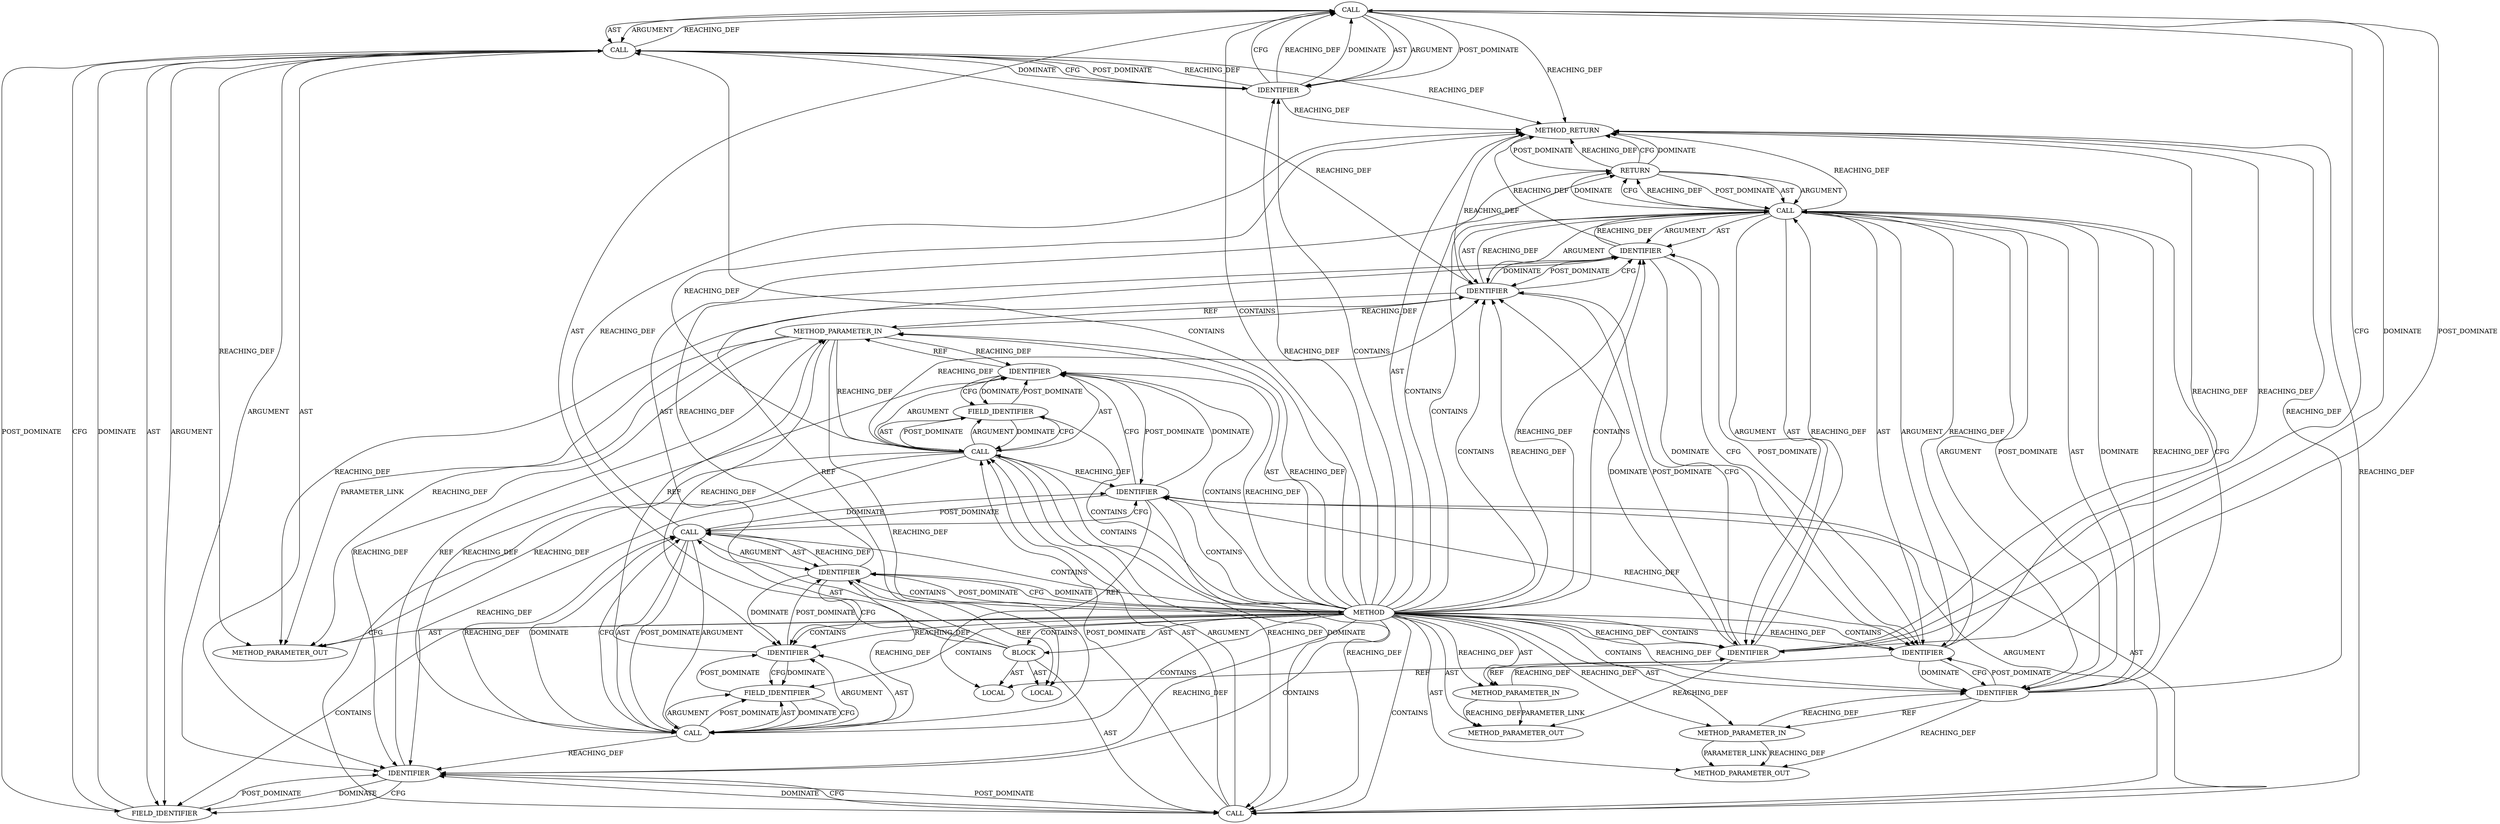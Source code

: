 digraph {
  6376 [label=CALL ORDER=5 ARGUMENT_INDEX=-1 CODE="ctx->partially_sent_record = NULL" COLUMN_NUMBER=2 METHOD_FULL_NAME="<operator>.assignment" LINE_NUMBER=282 TYPE_FULL_NAME="<empty>" DISPATCH_TYPE="STATIC_DISPATCH" SIGNATURE="" NAME="<operator>.assignment"]
  6385 [label=IDENTIFIER ORDER=3 ARGUMENT_INDEX=3 CODE="sg" COLUMN_NUMBER=30 LINE_NUMBER=283 TYPE_FULL_NAME="scatterlist*" NAME="sg"]
  6382 [label=CALL ORDER=1 ARGUMENT_INDEX=-1 CODE="tls_push_sg(sk, ctx, sg, offset, flags)" COLUMN_NUMBER=9 METHOD_FULL_NAME="tls_push_sg" LINE_NUMBER=283 TYPE_FULL_NAME="<empty>" DISPATCH_TYPE="STATIC_DISPATCH" SIGNATURE="" NAME="tls_push_sg"]
  6366 [label=CALL ORDER=3 ARGUMENT_INDEX=-1 CODE="sg = ctx->partially_sent_record" COLUMN_NUMBER=2 METHOD_FULL_NAME="<operator>.assignment" LINE_NUMBER=279 TYPE_FULL_NAME="<empty>" DISPATCH_TYPE="STATIC_DISPATCH" SIGNATURE="" NAME="<operator>.assignment"]
  21450 [label=METHOD_PARAMETER_OUT ORDER=2 CODE="struct tls_context *ctx" IS_VARIADIC=false COLUMN_NUMBER=46 LINE_NUMBER=273 TYPE_FULL_NAME="tls_context*" EVALUATION_STRATEGY="BY_VALUE" INDEX=2 NAME="ctx"]
  6379 [label=FIELD_IDENTIFIER ORDER=2 ARGUMENT_INDEX=2 CODE="partially_sent_record" COLUMN_NUMBER=2 LINE_NUMBER=282 CANONICAL_NAME="partially_sent_record"]
  6377 [label=CALL ORDER=1 ARGUMENT_INDEX=1 CODE="ctx->partially_sent_record" COLUMN_NUMBER=2 METHOD_FULL_NAME="<operator>.indirectFieldAccess" LINE_NUMBER=282 TYPE_FULL_NAME="<empty>" DISPATCH_TYPE="STATIC_DISPATCH" SIGNATURE="" NAME="<operator>.indirectFieldAccess"]
  6384 [label=IDENTIFIER ORDER=2 ARGUMENT_INDEX=2 CODE="ctx" COLUMN_NUMBER=25 LINE_NUMBER=283 TYPE_FULL_NAME="tls_context*" NAME="ctx"]
  6378 [label=IDENTIFIER ORDER=1 ARGUMENT_INDEX=1 CODE="ctx" COLUMN_NUMBER=2 LINE_NUMBER=282 TYPE_FULL_NAME="tls_context*" NAME="ctx"]
  6359 [label=METHOD COLUMN_NUMBER=1 LINE_NUMBER=273 COLUMN_NUMBER_END=1 IS_EXTERNAL=false SIGNATURE="int tls_push_partial_record (sock*,tls_context*,int)" NAME="tls_push_partial_record" AST_PARENT_TYPE="TYPE_DECL" AST_PARENT_FULL_NAME="tls_main.c:<global>" ORDER=98 CODE="int tls_push_partial_record(struct sock *sk, struct tls_context *ctx,
			    int flags)
{
	struct scatterlist *sg;
	u16 offset;

	sg = ctx->partially_sent_record;
	offset = ctx->partially_sent_offset;

	ctx->partially_sent_record = NULL;
	return tls_push_sg(sk, ctx, sg, offset, flags);
}" FULL_NAME="tls_push_partial_record" LINE_NUMBER_END=284 FILENAME="tls_main.c"]
  6375 [label=FIELD_IDENTIFIER ORDER=2 ARGUMENT_INDEX=2 CODE="partially_sent_offset" COLUMN_NUMBER=11 LINE_NUMBER=280 CANONICAL_NAME="partially_sent_offset"]
  6361 [label=METHOD_PARAMETER_IN ORDER=2 CODE="struct tls_context *ctx" IS_VARIADIC=false COLUMN_NUMBER=46 LINE_NUMBER=273 TYPE_FULL_NAME="tls_context*" EVALUATION_STRATEGY="BY_VALUE" INDEX=2 NAME="ctx"]
  6363 [label=BLOCK ORDER=4 ARGUMENT_INDEX=-1 CODE="{
	struct scatterlist *sg;
	u16 offset;

	sg = ctx->partially_sent_record;
	offset = ctx->partially_sent_offset;

	ctx->partially_sent_record = NULL;
	return tls_push_sg(sk, ctx, sg, offset, flags);
}" COLUMN_NUMBER=1 LINE_NUMBER=275 TYPE_FULL_NAME="void"]
  6360 [label=METHOD_PARAMETER_IN ORDER=1 CODE="struct sock *sk" IS_VARIADIC=false COLUMN_NUMBER=29 LINE_NUMBER=273 TYPE_FULL_NAME="sock*" EVALUATION_STRATEGY="BY_VALUE" INDEX=1 NAME="sk"]
  6381 [label=RETURN ORDER=6 ARGUMENT_INDEX=-1 CODE="return tls_push_sg(sk, ctx, sg, offset, flags);" COLUMN_NUMBER=2 LINE_NUMBER=283]
  6387 [label=IDENTIFIER ORDER=5 ARGUMENT_INDEX=5 CODE="flags" COLUMN_NUMBER=42 LINE_NUMBER=283 TYPE_FULL_NAME="int" NAME="flags"]
  6364 [label=LOCAL ORDER=1 CODE="struct scatterlist* sg" COLUMN_NUMBER=21 LINE_NUMBER=276 TYPE_FULL_NAME="scatterlist*" NAME="sg"]
  6370 [label=FIELD_IDENTIFIER ORDER=2 ARGUMENT_INDEX=2 CODE="partially_sent_record" COLUMN_NUMBER=7 LINE_NUMBER=279 CANONICAL_NAME="partially_sent_record"]
  6365 [label=LOCAL ORDER=2 CODE="u16 offset" COLUMN_NUMBER=6 LINE_NUMBER=277 TYPE_FULL_NAME="u16" NAME="offset"]
  21449 [label=METHOD_PARAMETER_OUT ORDER=1 CODE="struct sock *sk" IS_VARIADIC=false COLUMN_NUMBER=29 LINE_NUMBER=273 TYPE_FULL_NAME="sock*" EVALUATION_STRATEGY="BY_VALUE" INDEX=1 NAME="sk"]
  6367 [label=IDENTIFIER ORDER=1 ARGUMENT_INDEX=1 CODE="sg" COLUMN_NUMBER=2 LINE_NUMBER=279 TYPE_FULL_NAME="scatterlist*" NAME="sg"]
  6388 [label=METHOD_RETURN ORDER=5 CODE="RET" COLUMN_NUMBER=1 LINE_NUMBER=273 TYPE_FULL_NAME="int" EVALUATION_STRATEGY="BY_VALUE"]
  6369 [label=IDENTIFIER ORDER=1 ARGUMENT_INDEX=1 CODE="ctx" COLUMN_NUMBER=7 LINE_NUMBER=279 TYPE_FULL_NAME="tls_context*" NAME="ctx"]
  6380 [label=IDENTIFIER ORDER=2 ARGUMENT_INDEX=2 CODE="NULL" COLUMN_NUMBER=31 LINE_NUMBER=282 TYPE_FULL_NAME="ANY" NAME="NULL"]
  6362 [label=METHOD_PARAMETER_IN ORDER=3 CODE="int flags" IS_VARIADIC=false COLUMN_NUMBER=8 LINE_NUMBER=274 TYPE_FULL_NAME="int" EVALUATION_STRATEGY="BY_VALUE" INDEX=3 NAME="flags"]
  6383 [label=IDENTIFIER ORDER=1 ARGUMENT_INDEX=1 CODE="sk" COLUMN_NUMBER=21 LINE_NUMBER=283 TYPE_FULL_NAME="sock*" NAME="sk"]
  6386 [label=IDENTIFIER ORDER=4 ARGUMENT_INDEX=4 CODE="offset" COLUMN_NUMBER=34 LINE_NUMBER=283 TYPE_FULL_NAME="u16" NAME="offset"]
  6368 [label=CALL ORDER=2 ARGUMENT_INDEX=2 CODE="ctx->partially_sent_record" COLUMN_NUMBER=7 METHOD_FULL_NAME="<operator>.indirectFieldAccess" LINE_NUMBER=279 TYPE_FULL_NAME="<empty>" DISPATCH_TYPE="STATIC_DISPATCH" SIGNATURE="" NAME="<operator>.indirectFieldAccess"]
  6371 [label=CALL ORDER=4 ARGUMENT_INDEX=-1 CODE="offset = ctx->partially_sent_offset" COLUMN_NUMBER=2 METHOD_FULL_NAME="<operator>.assignment" LINE_NUMBER=280 TYPE_FULL_NAME="<empty>" DISPATCH_TYPE="STATIC_DISPATCH" SIGNATURE="" NAME="<operator>.assignment"]
  6373 [label=CALL ORDER=2 ARGUMENT_INDEX=2 CODE="ctx->partially_sent_offset" COLUMN_NUMBER=11 METHOD_FULL_NAME="<operator>.indirectFieldAccess" LINE_NUMBER=280 TYPE_FULL_NAME="<empty>" DISPATCH_TYPE="STATIC_DISPATCH" SIGNATURE="" NAME="<operator>.indirectFieldAccess"]
  6372 [label=IDENTIFIER ORDER=1 ARGUMENT_INDEX=1 CODE="offset" COLUMN_NUMBER=2 LINE_NUMBER=280 TYPE_FULL_NAME="u16" NAME="offset"]
  21451 [label=METHOD_PARAMETER_OUT ORDER=3 CODE="int flags" IS_VARIADIC=false COLUMN_NUMBER=8 LINE_NUMBER=274 TYPE_FULL_NAME="int" EVALUATION_STRATEGY="BY_VALUE" INDEX=3 NAME="flags"]
  6374 [label=IDENTIFIER ORDER=1 ARGUMENT_INDEX=1 CODE="ctx" COLUMN_NUMBER=11 LINE_NUMBER=280 TYPE_FULL_NAME="tls_context*" NAME="ctx"]
  6359 -> 6384 [label=CONTAINS ]
  6370 -> 6369 [label=POST_DOMINATE ]
  6377 -> 6379 [label=AST ]
  6359 -> 6381 [label=CONTAINS ]
  6359 -> 6373 [label=CONTAINS ]
  6376 -> 6383 [label=CFG ]
  6371 -> 6373 [label=AST ]
  6359 -> 6378 [label=REACHING_DEF VARIABLE=""]
  6382 -> 6384 [label=ARGUMENT ]
  6371 -> 6372 [label=ARGUMENT ]
  6359 -> 6374 [label=REACHING_DEF VARIABLE=""]
  6371 -> 6373 [label=POST_DOMINATE ]
  6374 -> 6375 [label=DOMINATE ]
  6385 -> 6386 [label=DOMINATE ]
  6382 -> 6383 [label=ARGUMENT ]
  6369 -> 6370 [label=CFG ]
  6363 -> 6364 [label=AST ]
  6381 -> 6382 [label=POST_DOMINATE ]
  6361 -> 6378 [label=REACHING_DEF VARIABLE="ctx"]
  6372 -> 6366 [label=POST_DOMINATE ]
  6366 -> 6372 [label=CFG ]
  6368 -> 6367 [label=REACHING_DEF VARIABLE="ctx->partially_sent_record"]
  6359 -> 6378 [label=CONTAINS ]
  6382 -> 6388 [label=REACHING_DEF VARIABLE="tls_push_sg(sk, ctx, sg, offset, flags)"]
  6362 -> 21451 [label=REACHING_DEF VARIABLE="flags"]
  6384 -> 6361 [label=REF ]
  6367 -> 6359 [label=POST_DOMINATE ]
  6384 -> 6382 [label=REACHING_DEF VARIABLE="ctx"]
  6385 -> 6364 [label=REF ]
  6375 -> 6373 [label=DOMINATE ]
  6359 -> 6384 [label=REACHING_DEF VARIABLE=""]
  6359 -> 6383 [label=REACHING_DEF VARIABLE=""]
  6376 -> 6380 [label=AST ]
  6378 -> 6379 [label=DOMINATE ]
  6367 -> 6364 [label=REF ]
  6359 -> 6387 [label=CONTAINS ]
  6359 -> 6361 [label=AST ]
  6377 -> 6388 [label=REACHING_DEF VARIABLE="ctx->partially_sent_record"]
  6382 -> 6383 [label=AST ]
  6385 -> 6386 [label=CFG ]
  6373 -> 6384 [label=REACHING_DEF VARIABLE="ctx->partially_sent_offset"]
  6359 -> 6376 [label=CONTAINS ]
  6366 -> 6367 [label=ARGUMENT ]
  6383 -> 6384 [label=CFG ]
  6373 -> 6372 [label=REACHING_DEF VARIABLE="ctx->partially_sent_offset"]
  6359 -> 6368 [label=CONTAINS ]
  6384 -> 21450 [label=REACHING_DEF VARIABLE="ctx"]
  6386 -> 6385 [label=POST_DOMINATE ]
  6383 -> 6382 [label=REACHING_DEF VARIABLE="sk"]
  6373 -> 6378 [label=REACHING_DEF VARIABLE="ctx->partially_sent_offset"]
  6385 -> 6388 [label=REACHING_DEF VARIABLE="sg"]
  6362 -> 21451 [label=PARAMETER_LINK ]
  6377 -> 6380 [label=DOMINATE ]
  6363 -> 6371 [label=AST ]
  6387 -> 6362 [label=REF ]
  6381 -> 6388 [label=REACHING_DEF VARIABLE="<RET>"]
  6359 -> 6374 [label=CONTAINS ]
  6373 -> 6375 [label=AST ]
  6359 -> 6360 [label=REACHING_DEF VARIABLE=""]
  6381 -> 6388 [label=CFG ]
  6359 -> 6370 [label=CONTAINS ]
  6375 -> 6374 [label=POST_DOMINATE ]
  6359 -> 6369 [label=CONTAINS ]
  6361 -> 6384 [label=REACHING_DEF VARIABLE="ctx"]
  6374 -> 6375 [label=CFG ]
  6359 -> 6380 [label=REACHING_DEF VARIABLE=""]
  6359 -> 6360 [label=AST ]
  6369 -> 6367 [label=POST_DOMINATE ]
  6373 -> 6371 [label=REACHING_DEF VARIABLE="ctx->partially_sent_offset"]
  6359 -> 6383 [label=CONTAINS ]
  6359 -> 6388 [label=AST ]
  6361 -> 6368 [label=REACHING_DEF VARIABLE="ctx"]
  6373 -> 6375 [label=POST_DOMINATE ]
  6379 -> 6378 [label=POST_DOMINATE ]
  6382 -> 6386 [label=ARGUMENT ]
  6361 -> 6374 [label=REACHING_DEF VARIABLE="ctx"]
  6380 -> 6376 [label=CFG ]
  6359 -> 21451 [label=AST ]
  6359 -> 6363 [label=AST ]
  6380 -> 6376 [label=REACHING_DEF VARIABLE="NULL"]
  6368 -> 6370 [label=ARGUMENT ]
  6382 -> 6381 [label=DOMINATE ]
  6373 -> 6375 [label=ARGUMENT ]
  6368 -> 6369 [label=AST ]
  6359 -> 6385 [label=REACHING_DEF VARIABLE=""]
  6387 -> 21451 [label=REACHING_DEF VARIABLE="flags"]
  6376 -> 6380 [label=ARGUMENT ]
  6388 -> 6381 [label=POST_DOMINATE ]
  6384 -> 6388 [label=REACHING_DEF VARIABLE="ctx"]
  6359 -> 6367 [label=CFG ]
  6376 -> 6377 [label=AST ]
  6373 -> 6371 [label=CFG ]
  6380 -> 6377 [label=POST_DOMINATE ]
  6381 -> 6382 [label=ARGUMENT ]
  6377 -> 6378 [label=ARGUMENT ]
  6359 -> 6362 [label=REACHING_DEF VARIABLE=""]
  6386 -> 6365 [label=REF ]
  6361 -> 21450 [label=REACHING_DEF VARIABLE="ctx"]
  6359 -> 6367 [label=DOMINATE ]
  6382 -> 6385 [label=ARGUMENT ]
  6384 -> 6383 [label=POST_DOMINATE ]
  6359 -> 6379 [label=CONTAINS ]
  6361 -> 6369 [label=REACHING_DEF VARIABLE="ctx"]
  6371 -> 6388 [label=REACHING_DEF VARIABLE="offset = ctx->partially_sent_offset"]
  6367 -> 6369 [label=CFG ]
  6375 -> 6373 [label=CFG ]
  6368 -> 6378 [label=REACHING_DEF VARIABLE="ctx->partially_sent_record"]
  6369 -> 6370 [label=DOMINATE ]
  6379 -> 6377 [label=CFG ]
  6359 -> 6363 [label=CONTAINS ]
  6368 -> 6370 [label=POST_DOMINATE ]
  6371 -> 6378 [label=DOMINATE ]
  6366 -> 6367 [label=AST ]
  6382 -> 6387 [label=ARGUMENT ]
  6359 -> 6377 [label=CONTAINS ]
  6373 -> 6374 [label=AST ]
  6387 -> 6382 [label=DOMINATE ]
  6382 -> 6386 [label=AST ]
  6363 -> 6365 [label=AST ]
  6386 -> 6382 [label=REACHING_DEF VARIABLE="offset"]
  6382 -> 6385 [label=AST ]
  6361 -> 6373 [label=REACHING_DEF VARIABLE="ctx"]
  6380 -> 6376 [label=DOMINATE ]
  6383 -> 6376 [label=POST_DOMINATE ]
  6359 -> 6371 [label=CONTAINS ]
  6366 -> 6368 [label=AST ]
  6378 -> 6379 [label=CFG ]
  6368 -> 6374 [label=REACHING_DEF VARIABLE="ctx->partially_sent_record"]
  6368 -> 6370 [label=AST ]
  6368 -> 6369 [label=ARGUMENT ]
  6373 -> 6388 [label=REACHING_DEF VARIABLE="ctx->partially_sent_offset"]
  6386 -> 6387 [label=CFG ]
  6366 -> 6368 [label=POST_DOMINATE ]
  6362 -> 6387 [label=REACHING_DEF VARIABLE="flags"]
  6359 -> 6385 [label=CONTAINS ]
  6372 -> 6374 [label=DOMINATE ]
  6376 -> 6377 [label=ARGUMENT ]
  6386 -> 6387 [label=DOMINATE ]
  6371 -> 6372 [label=AST ]
  6359 -> 6386 [label=CONTAINS ]
  6366 -> 6368 [label=ARGUMENT ]
  6368 -> 6366 [label=REACHING_DEF VARIABLE="ctx->partially_sent_record"]
  6377 -> 21450 [label=REACHING_DEF VARIABLE="ctx->partially_sent_record"]
  6372 -> 6371 [label=REACHING_DEF VARIABLE="offset"]
  6383 -> 21449 [label=REACHING_DEF VARIABLE="sk"]
  6384 -> 6385 [label=CFG ]
  6367 -> 6385 [label=REACHING_DEF VARIABLE="sg"]
  6383 -> 6360 [label=REF ]
  6367 -> 6369 [label=DOMINATE ]
  6373 -> 6374 [label=ARGUMENT ]
  6373 -> 21450 [label=REACHING_DEF VARIABLE="ctx->partially_sent_offset"]
  6370 -> 6368 [label=DOMINATE ]
  6368 -> 6366 [label=DOMINATE ]
  6376 -> 6388 [label=REACHING_DEF VARIABLE="ctx->partially_sent_record = NULL"]
  6359 -> 6366 [label=CONTAINS ]
  6366 -> 6372 [label=DOMINATE ]
  6381 -> 6388 [label=DOMINATE ]
  6381 -> 6382 [label=AST ]
  6387 -> 6382 [label=REACHING_DEF VARIABLE="flags"]
  6363 -> 6366 [label=AST ]
  6359 -> 6380 [label=CONTAINS ]
  6374 -> 6372 [label=POST_DOMINATE ]
  6361 -> 21450 [label=PARAMETER_LINK ]
  6377 -> 6379 [label=ARGUMENT ]
  6387 -> 6386 [label=POST_DOMINATE ]
  6359 -> 6382 [label=CONTAINS ]
  6359 -> 6386 [label=REACHING_DEF VARIABLE=""]
  6380 -> 6388 [label=REACHING_DEF VARIABLE="NULL"]
  6378 -> 6371 [label=POST_DOMINATE ]
  6387 -> 6388 [label=REACHING_DEF VARIABLE="flags"]
  6384 -> 6385 [label=DOMINATE ]
  6367 -> 6366 [label=REACHING_DEF VARIABLE="sg"]
  6359 -> 21449 [label=AST ]
  6377 -> 6380 [label=CFG ]
  6382 -> 6387 [label=POST_DOMINATE ]
  6379 -> 6377 [label=DOMINATE ]
  6377 -> 6384 [label=REACHING_DEF VARIABLE="ctx->partially_sent_record"]
  6377 -> 6379 [label=POST_DOMINATE ]
  6363 -> 6381 [label=AST ]
  6359 -> 6361 [label=REACHING_DEF VARIABLE=""]
  6372 -> 6386 [label=REACHING_DEF VARIABLE="offset"]
  6380 -> 6377 [label=REACHING_DEF VARIABLE="NULL"]
  6382 -> 6387 [label=AST ]
  6387 -> 6382 [label=CFG ]
  6372 -> 6374 [label=CFG ]
  6373 -> 6371 [label=DOMINATE ]
  6371 -> 6373 [label=ARGUMENT ]
  6369 -> 6361 [label=REF ]
  6382 -> 6381 [label=CFG ]
  6377 -> 6376 [label=REACHING_DEF VARIABLE="ctx->partially_sent_record"]
  6378 -> 6361 [label=REF ]
  6383 -> 6388 [label=REACHING_DEF VARIABLE="sk"]
  6359 -> 6387 [label=REACHING_DEF VARIABLE=""]
  6374 -> 6361 [label=REF ]
  6363 -> 6376 [label=AST ]
  6385 -> 6382 [label=REACHING_DEF VARIABLE="sg"]
  6370 -> 6368 [label=CFG ]
  6377 -> 6378 [label=AST ]
  6372 -> 6365 [label=REF ]
  6359 -> 21450 [label=AST ]
  6383 -> 6384 [label=DOMINATE ]
  6359 -> 6369 [label=REACHING_DEF VARIABLE=""]
  6385 -> 6384 [label=POST_DOMINATE ]
  6359 -> 6367 [label=CONTAINS ]
  6371 -> 6378 [label=CFG ]
  6376 -> 6380 [label=POST_DOMINATE ]
  6359 -> 6362 [label=AST ]
  6360 -> 21449 [label=REACHING_DEF VARIABLE="sk"]
  6360 -> 21449 [label=PARAMETER_LINK ]
  6359 -> 6372 [label=CONTAINS ]
  6360 -> 6383 [label=REACHING_DEF VARIABLE="sk"]
  6368 -> 6366 [label=CFG ]
  6382 -> 6381 [label=REACHING_DEF VARIABLE="tls_push_sg(sk, ctx, sg, offset, flags)"]
  6386 -> 6388 [label=REACHING_DEF VARIABLE="offset"]
  6376 -> 6383 [label=DOMINATE ]
  6382 -> 6384 [label=AST ]
  6359 -> 6375 [label=CONTAINS ]
  6366 -> 6388 [label=REACHING_DEF VARIABLE="sg = ctx->partially_sent_record"]
}

